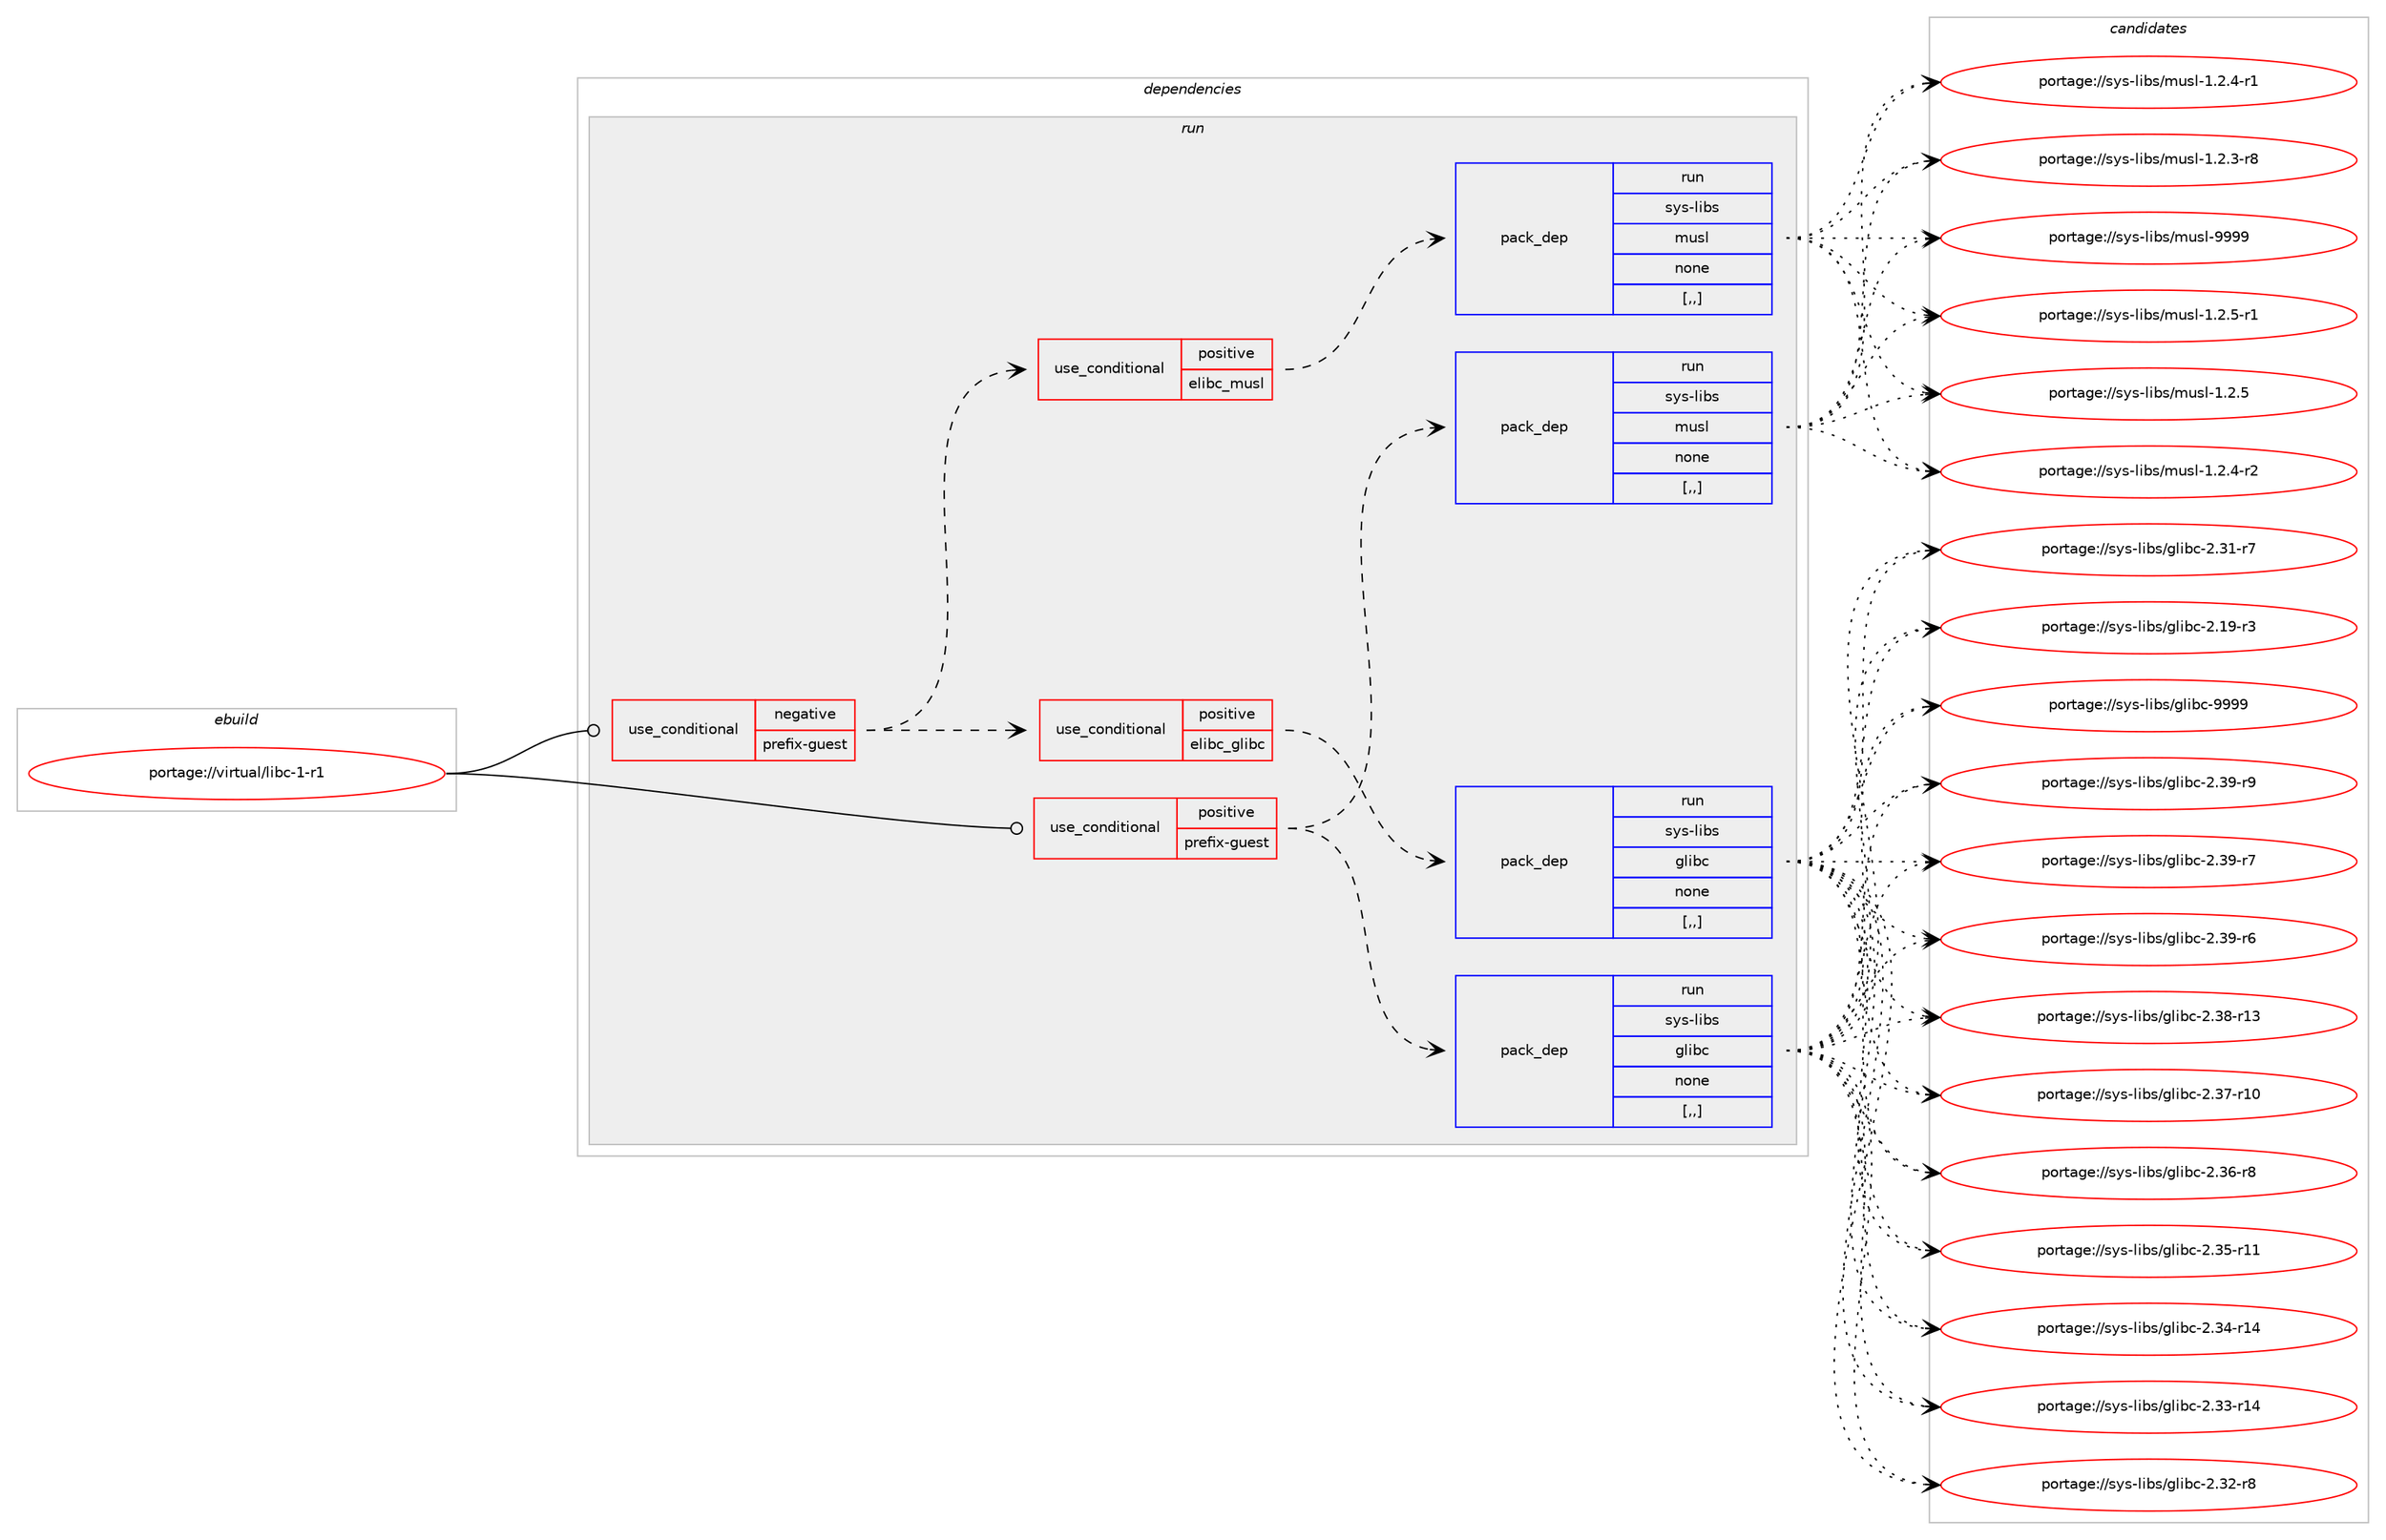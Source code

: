 digraph prolog {

# *************
# Graph options
# *************

newrank=true;
concentrate=true;
compound=true;
graph [rankdir=LR,fontname=Helvetica,fontsize=10,ranksep=1.5];#, ranksep=2.5, nodesep=0.2];
edge  [arrowhead=vee];
node  [fontname=Helvetica,fontsize=10];

# **********
# The ebuild
# **********

subgraph cluster_leftcol {
color=gray;
rank=same;
label=<<i>ebuild</i>>;
id [label="portage://virtual/libc-1-r1", color=red, width=4, href="../virtual/libc-1-r1.svg"];
}

# ****************
# The dependencies
# ****************

subgraph cluster_midcol {
color=gray;
label=<<i>dependencies</i>>;
subgraph cluster_compile {
fillcolor="#eeeeee";
style=filled;
label=<<i>compile</i>>;
}
subgraph cluster_compileandrun {
fillcolor="#eeeeee";
style=filled;
label=<<i>compile and run</i>>;
}
subgraph cluster_run {
fillcolor="#eeeeee";
style=filled;
label=<<i>run</i>>;
subgraph cond621 {
dependency3996 [label=<<TABLE BORDER="0" CELLBORDER="1" CELLSPACING="0" CELLPADDING="4"><TR><TD ROWSPAN="3" CELLPADDING="10">use_conditional</TD></TR><TR><TD>negative</TD></TR><TR><TD>prefix-guest</TD></TR></TABLE>>, shape=none, color=red];
subgraph cond622 {
dependency3997 [label=<<TABLE BORDER="0" CELLBORDER="1" CELLSPACING="0" CELLPADDING="4"><TR><TD ROWSPAN="3" CELLPADDING="10">use_conditional</TD></TR><TR><TD>positive</TD></TR><TR><TD>elibc_glibc</TD></TR></TABLE>>, shape=none, color=red];
subgraph pack3351 {
dependency3998 [label=<<TABLE BORDER="0" CELLBORDER="1" CELLSPACING="0" CELLPADDING="4" WIDTH="220"><TR><TD ROWSPAN="6" CELLPADDING="30">pack_dep</TD></TR><TR><TD WIDTH="110">run</TD></TR><TR><TD>sys-libs</TD></TR><TR><TD>glibc</TD></TR><TR><TD>none</TD></TR><TR><TD>[,,]</TD></TR></TABLE>>, shape=none, color=blue];
}
dependency3997:e -> dependency3998:w [weight=20,style="dashed",arrowhead="vee"];
}
dependency3996:e -> dependency3997:w [weight=20,style="dashed",arrowhead="vee"];
subgraph cond623 {
dependency3999 [label=<<TABLE BORDER="0" CELLBORDER="1" CELLSPACING="0" CELLPADDING="4"><TR><TD ROWSPAN="3" CELLPADDING="10">use_conditional</TD></TR><TR><TD>positive</TD></TR><TR><TD>elibc_musl</TD></TR></TABLE>>, shape=none, color=red];
subgraph pack3352 {
dependency4000 [label=<<TABLE BORDER="0" CELLBORDER="1" CELLSPACING="0" CELLPADDING="4" WIDTH="220"><TR><TD ROWSPAN="6" CELLPADDING="30">pack_dep</TD></TR><TR><TD WIDTH="110">run</TD></TR><TR><TD>sys-libs</TD></TR><TR><TD>musl</TD></TR><TR><TD>none</TD></TR><TR><TD>[,,]</TD></TR></TABLE>>, shape=none, color=blue];
}
dependency3999:e -> dependency4000:w [weight=20,style="dashed",arrowhead="vee"];
}
dependency3996:e -> dependency3999:w [weight=20,style="dashed",arrowhead="vee"];
}
id:e -> dependency3996:w [weight=20,style="solid",arrowhead="odot"];
subgraph cond624 {
dependency4001 [label=<<TABLE BORDER="0" CELLBORDER="1" CELLSPACING="0" CELLPADDING="4"><TR><TD ROWSPAN="3" CELLPADDING="10">use_conditional</TD></TR><TR><TD>positive</TD></TR><TR><TD>prefix-guest</TD></TR></TABLE>>, shape=none, color=red];
subgraph pack3353 {
dependency4002 [label=<<TABLE BORDER="0" CELLBORDER="1" CELLSPACING="0" CELLPADDING="4" WIDTH="220"><TR><TD ROWSPAN="6" CELLPADDING="30">pack_dep</TD></TR><TR><TD WIDTH="110">run</TD></TR><TR><TD>sys-libs</TD></TR><TR><TD>glibc</TD></TR><TR><TD>none</TD></TR><TR><TD>[,,]</TD></TR></TABLE>>, shape=none, color=blue];
}
dependency4001:e -> dependency4002:w [weight=20,style="dashed",arrowhead="vee"];
subgraph pack3354 {
dependency4003 [label=<<TABLE BORDER="0" CELLBORDER="1" CELLSPACING="0" CELLPADDING="4" WIDTH="220"><TR><TD ROWSPAN="6" CELLPADDING="30">pack_dep</TD></TR><TR><TD WIDTH="110">run</TD></TR><TR><TD>sys-libs</TD></TR><TR><TD>musl</TD></TR><TR><TD>none</TD></TR><TR><TD>[,,]</TD></TR></TABLE>>, shape=none, color=blue];
}
dependency4001:e -> dependency4003:w [weight=20,style="dashed",arrowhead="vee"];
}
id:e -> dependency4001:w [weight=20,style="solid",arrowhead="odot"];
}
}

# **************
# The candidates
# **************

subgraph cluster_choices {
rank=same;
color=gray;
label=<<i>candidates</i>>;

subgraph choice3351 {
color=black;
nodesep=1;
choice11512111545108105981154710310810598994557575757 [label="portage://sys-libs/glibc-9999", color=red, width=4,href="../sys-libs/glibc-9999.svg"];
choice115121115451081059811547103108105989945504651574511457 [label="portage://sys-libs/glibc-2.39-r9", color=red, width=4,href="../sys-libs/glibc-2.39-r9.svg"];
choice115121115451081059811547103108105989945504651574511455 [label="portage://sys-libs/glibc-2.39-r7", color=red, width=4,href="../sys-libs/glibc-2.39-r7.svg"];
choice115121115451081059811547103108105989945504651574511454 [label="portage://sys-libs/glibc-2.39-r6", color=red, width=4,href="../sys-libs/glibc-2.39-r6.svg"];
choice11512111545108105981154710310810598994550465156451144951 [label="portage://sys-libs/glibc-2.38-r13", color=red, width=4,href="../sys-libs/glibc-2.38-r13.svg"];
choice11512111545108105981154710310810598994550465155451144948 [label="portage://sys-libs/glibc-2.37-r10", color=red, width=4,href="../sys-libs/glibc-2.37-r10.svg"];
choice115121115451081059811547103108105989945504651544511456 [label="portage://sys-libs/glibc-2.36-r8", color=red, width=4,href="../sys-libs/glibc-2.36-r8.svg"];
choice11512111545108105981154710310810598994550465153451144949 [label="portage://sys-libs/glibc-2.35-r11", color=red, width=4,href="../sys-libs/glibc-2.35-r11.svg"];
choice11512111545108105981154710310810598994550465152451144952 [label="portage://sys-libs/glibc-2.34-r14", color=red, width=4,href="../sys-libs/glibc-2.34-r14.svg"];
choice11512111545108105981154710310810598994550465151451144952 [label="portage://sys-libs/glibc-2.33-r14", color=red, width=4,href="../sys-libs/glibc-2.33-r14.svg"];
choice115121115451081059811547103108105989945504651504511456 [label="portage://sys-libs/glibc-2.32-r8", color=red, width=4,href="../sys-libs/glibc-2.32-r8.svg"];
choice115121115451081059811547103108105989945504651494511455 [label="portage://sys-libs/glibc-2.31-r7", color=red, width=4,href="../sys-libs/glibc-2.31-r7.svg"];
choice115121115451081059811547103108105989945504649574511451 [label="portage://sys-libs/glibc-2.19-r3", color=red, width=4,href="../sys-libs/glibc-2.19-r3.svg"];
dependency3998:e -> choice11512111545108105981154710310810598994557575757:w [style=dotted,weight="100"];
dependency3998:e -> choice115121115451081059811547103108105989945504651574511457:w [style=dotted,weight="100"];
dependency3998:e -> choice115121115451081059811547103108105989945504651574511455:w [style=dotted,weight="100"];
dependency3998:e -> choice115121115451081059811547103108105989945504651574511454:w [style=dotted,weight="100"];
dependency3998:e -> choice11512111545108105981154710310810598994550465156451144951:w [style=dotted,weight="100"];
dependency3998:e -> choice11512111545108105981154710310810598994550465155451144948:w [style=dotted,weight="100"];
dependency3998:e -> choice115121115451081059811547103108105989945504651544511456:w [style=dotted,weight="100"];
dependency3998:e -> choice11512111545108105981154710310810598994550465153451144949:w [style=dotted,weight="100"];
dependency3998:e -> choice11512111545108105981154710310810598994550465152451144952:w [style=dotted,weight="100"];
dependency3998:e -> choice11512111545108105981154710310810598994550465151451144952:w [style=dotted,weight="100"];
dependency3998:e -> choice115121115451081059811547103108105989945504651504511456:w [style=dotted,weight="100"];
dependency3998:e -> choice115121115451081059811547103108105989945504651494511455:w [style=dotted,weight="100"];
dependency3998:e -> choice115121115451081059811547103108105989945504649574511451:w [style=dotted,weight="100"];
}
subgraph choice3352 {
color=black;
nodesep=1;
choice1151211154510810598115471091171151084557575757 [label="portage://sys-libs/musl-9999", color=red, width=4,href="../sys-libs/musl-9999.svg"];
choice1151211154510810598115471091171151084549465046534511449 [label="portage://sys-libs/musl-1.2.5-r1", color=red, width=4,href="../sys-libs/musl-1.2.5-r1.svg"];
choice115121115451081059811547109117115108454946504653 [label="portage://sys-libs/musl-1.2.5", color=red, width=4,href="../sys-libs/musl-1.2.5.svg"];
choice1151211154510810598115471091171151084549465046524511450 [label="portage://sys-libs/musl-1.2.4-r2", color=red, width=4,href="../sys-libs/musl-1.2.4-r2.svg"];
choice1151211154510810598115471091171151084549465046524511449 [label="portage://sys-libs/musl-1.2.4-r1", color=red, width=4,href="../sys-libs/musl-1.2.4-r1.svg"];
choice1151211154510810598115471091171151084549465046514511456 [label="portage://sys-libs/musl-1.2.3-r8", color=red, width=4,href="../sys-libs/musl-1.2.3-r8.svg"];
dependency4000:e -> choice1151211154510810598115471091171151084557575757:w [style=dotted,weight="100"];
dependency4000:e -> choice1151211154510810598115471091171151084549465046534511449:w [style=dotted,weight="100"];
dependency4000:e -> choice115121115451081059811547109117115108454946504653:w [style=dotted,weight="100"];
dependency4000:e -> choice1151211154510810598115471091171151084549465046524511450:w [style=dotted,weight="100"];
dependency4000:e -> choice1151211154510810598115471091171151084549465046524511449:w [style=dotted,weight="100"];
dependency4000:e -> choice1151211154510810598115471091171151084549465046514511456:w [style=dotted,weight="100"];
}
subgraph choice3353 {
color=black;
nodesep=1;
choice11512111545108105981154710310810598994557575757 [label="portage://sys-libs/glibc-9999", color=red, width=4,href="../sys-libs/glibc-9999.svg"];
choice115121115451081059811547103108105989945504651574511457 [label="portage://sys-libs/glibc-2.39-r9", color=red, width=4,href="../sys-libs/glibc-2.39-r9.svg"];
choice115121115451081059811547103108105989945504651574511455 [label="portage://sys-libs/glibc-2.39-r7", color=red, width=4,href="../sys-libs/glibc-2.39-r7.svg"];
choice115121115451081059811547103108105989945504651574511454 [label="portage://sys-libs/glibc-2.39-r6", color=red, width=4,href="../sys-libs/glibc-2.39-r6.svg"];
choice11512111545108105981154710310810598994550465156451144951 [label="portage://sys-libs/glibc-2.38-r13", color=red, width=4,href="../sys-libs/glibc-2.38-r13.svg"];
choice11512111545108105981154710310810598994550465155451144948 [label="portage://sys-libs/glibc-2.37-r10", color=red, width=4,href="../sys-libs/glibc-2.37-r10.svg"];
choice115121115451081059811547103108105989945504651544511456 [label="portage://sys-libs/glibc-2.36-r8", color=red, width=4,href="../sys-libs/glibc-2.36-r8.svg"];
choice11512111545108105981154710310810598994550465153451144949 [label="portage://sys-libs/glibc-2.35-r11", color=red, width=4,href="../sys-libs/glibc-2.35-r11.svg"];
choice11512111545108105981154710310810598994550465152451144952 [label="portage://sys-libs/glibc-2.34-r14", color=red, width=4,href="../sys-libs/glibc-2.34-r14.svg"];
choice11512111545108105981154710310810598994550465151451144952 [label="portage://sys-libs/glibc-2.33-r14", color=red, width=4,href="../sys-libs/glibc-2.33-r14.svg"];
choice115121115451081059811547103108105989945504651504511456 [label="portage://sys-libs/glibc-2.32-r8", color=red, width=4,href="../sys-libs/glibc-2.32-r8.svg"];
choice115121115451081059811547103108105989945504651494511455 [label="portage://sys-libs/glibc-2.31-r7", color=red, width=4,href="../sys-libs/glibc-2.31-r7.svg"];
choice115121115451081059811547103108105989945504649574511451 [label="portage://sys-libs/glibc-2.19-r3", color=red, width=4,href="../sys-libs/glibc-2.19-r3.svg"];
dependency4002:e -> choice11512111545108105981154710310810598994557575757:w [style=dotted,weight="100"];
dependency4002:e -> choice115121115451081059811547103108105989945504651574511457:w [style=dotted,weight="100"];
dependency4002:e -> choice115121115451081059811547103108105989945504651574511455:w [style=dotted,weight="100"];
dependency4002:e -> choice115121115451081059811547103108105989945504651574511454:w [style=dotted,weight="100"];
dependency4002:e -> choice11512111545108105981154710310810598994550465156451144951:w [style=dotted,weight="100"];
dependency4002:e -> choice11512111545108105981154710310810598994550465155451144948:w [style=dotted,weight="100"];
dependency4002:e -> choice115121115451081059811547103108105989945504651544511456:w [style=dotted,weight="100"];
dependency4002:e -> choice11512111545108105981154710310810598994550465153451144949:w [style=dotted,weight="100"];
dependency4002:e -> choice11512111545108105981154710310810598994550465152451144952:w [style=dotted,weight="100"];
dependency4002:e -> choice11512111545108105981154710310810598994550465151451144952:w [style=dotted,weight="100"];
dependency4002:e -> choice115121115451081059811547103108105989945504651504511456:w [style=dotted,weight="100"];
dependency4002:e -> choice115121115451081059811547103108105989945504651494511455:w [style=dotted,weight="100"];
dependency4002:e -> choice115121115451081059811547103108105989945504649574511451:w [style=dotted,weight="100"];
}
subgraph choice3354 {
color=black;
nodesep=1;
choice1151211154510810598115471091171151084557575757 [label="portage://sys-libs/musl-9999", color=red, width=4,href="../sys-libs/musl-9999.svg"];
choice1151211154510810598115471091171151084549465046534511449 [label="portage://sys-libs/musl-1.2.5-r1", color=red, width=4,href="../sys-libs/musl-1.2.5-r1.svg"];
choice115121115451081059811547109117115108454946504653 [label="portage://sys-libs/musl-1.2.5", color=red, width=4,href="../sys-libs/musl-1.2.5.svg"];
choice1151211154510810598115471091171151084549465046524511450 [label="portage://sys-libs/musl-1.2.4-r2", color=red, width=4,href="../sys-libs/musl-1.2.4-r2.svg"];
choice1151211154510810598115471091171151084549465046524511449 [label="portage://sys-libs/musl-1.2.4-r1", color=red, width=4,href="../sys-libs/musl-1.2.4-r1.svg"];
choice1151211154510810598115471091171151084549465046514511456 [label="portage://sys-libs/musl-1.2.3-r8", color=red, width=4,href="../sys-libs/musl-1.2.3-r8.svg"];
dependency4003:e -> choice1151211154510810598115471091171151084557575757:w [style=dotted,weight="100"];
dependency4003:e -> choice1151211154510810598115471091171151084549465046534511449:w [style=dotted,weight="100"];
dependency4003:e -> choice115121115451081059811547109117115108454946504653:w [style=dotted,weight="100"];
dependency4003:e -> choice1151211154510810598115471091171151084549465046524511450:w [style=dotted,weight="100"];
dependency4003:e -> choice1151211154510810598115471091171151084549465046524511449:w [style=dotted,weight="100"];
dependency4003:e -> choice1151211154510810598115471091171151084549465046514511456:w [style=dotted,weight="100"];
}
}

}
